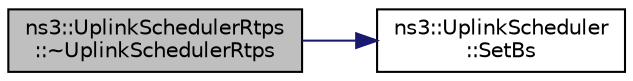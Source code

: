 digraph "ns3::UplinkSchedulerRtps::~UplinkSchedulerRtps"
{
 // LATEX_PDF_SIZE
  edge [fontname="Helvetica",fontsize="10",labelfontname="Helvetica",labelfontsize="10"];
  node [fontname="Helvetica",fontsize="10",shape=record];
  rankdir="LR";
  Node1 [label="ns3::UplinkSchedulerRtps\l::~UplinkSchedulerRtps",height=0.2,width=0.4,color="black", fillcolor="grey75", style="filled", fontcolor="black",tooltip=" "];
  Node1 -> Node2 [color="midnightblue",fontsize="10",style="solid",fontname="Helvetica"];
  Node2 [label="ns3::UplinkScheduler\l::SetBs",height=0.2,width=0.4,color="black", fillcolor="white", style="filled",URL="$classns3_1_1_uplink_scheduler.html#a28a8d5aa6e61d4ea91388ac3c76e759f",tooltip="Set base station device."];
}

